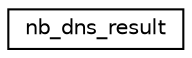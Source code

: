 digraph "Graphical Class Hierarchy"
{
 // LATEX_PDF_SIZE
  edge [fontname="Helvetica",fontsize="10",labelfontname="Helvetica",labelfontsize="10"];
  node [fontname="Helvetica",fontsize="10",shape=record];
  rankdir="LR";
  Node0 [label="nb_dns_result",height=0.2,width=0.4,color="black", fillcolor="white", style="filled",URL="$db/d6a/nb__dns_8h.html#d7/d11/structnb__dns__result",tooltip=" "];
}
